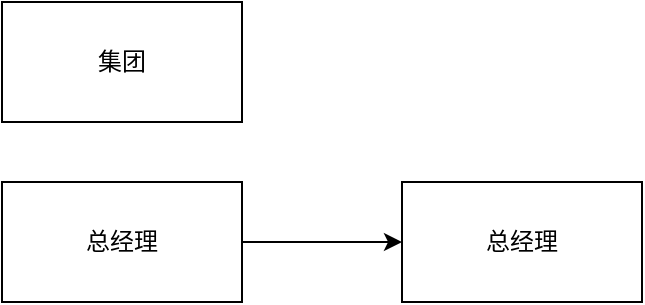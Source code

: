 <mxfile version="20.8.23" type="github">
  <diagram name="第 1 页" id="sqQpHCvgctDliyLKy5rX">
    <mxGraphModel dx="1026" dy="691" grid="1" gridSize="10" guides="1" tooltips="1" connect="1" arrows="1" fold="1" page="1" pageScale="1" pageWidth="827" pageHeight="1169" math="0" shadow="0">
      <root>
        <mxCell id="0" />
        <mxCell id="1" parent="0" />
        <mxCell id="nhXdP52gZIE5fKBT5u8z-1" value="集团" style="rounded=0;whiteSpace=wrap;html=1;" parent="1" vertex="1">
          <mxGeometry x="210" y="100" width="120" height="60" as="geometry" />
        </mxCell>
        <mxCell id="G_AN2CLC8beRacx5l1sC-3" value="" style="edgeStyle=orthogonalEdgeStyle;rounded=0;orthogonalLoop=1;jettySize=auto;html=1;" edge="1" parent="1" source="G_AN2CLC8beRacx5l1sC-1" target="G_AN2CLC8beRacx5l1sC-2">
          <mxGeometry relative="1" as="geometry" />
        </mxCell>
        <mxCell id="G_AN2CLC8beRacx5l1sC-1" value="总经理" style="rounded=0;whiteSpace=wrap;html=1;" vertex="1" parent="1">
          <mxGeometry x="210" y="190" width="120" height="60" as="geometry" />
        </mxCell>
        <mxCell id="G_AN2CLC8beRacx5l1sC-2" value="总经理" style="rounded=0;whiteSpace=wrap;html=1;" vertex="1" parent="1">
          <mxGeometry x="410" y="190" width="120" height="60" as="geometry" />
        </mxCell>
      </root>
    </mxGraphModel>
  </diagram>
</mxfile>
